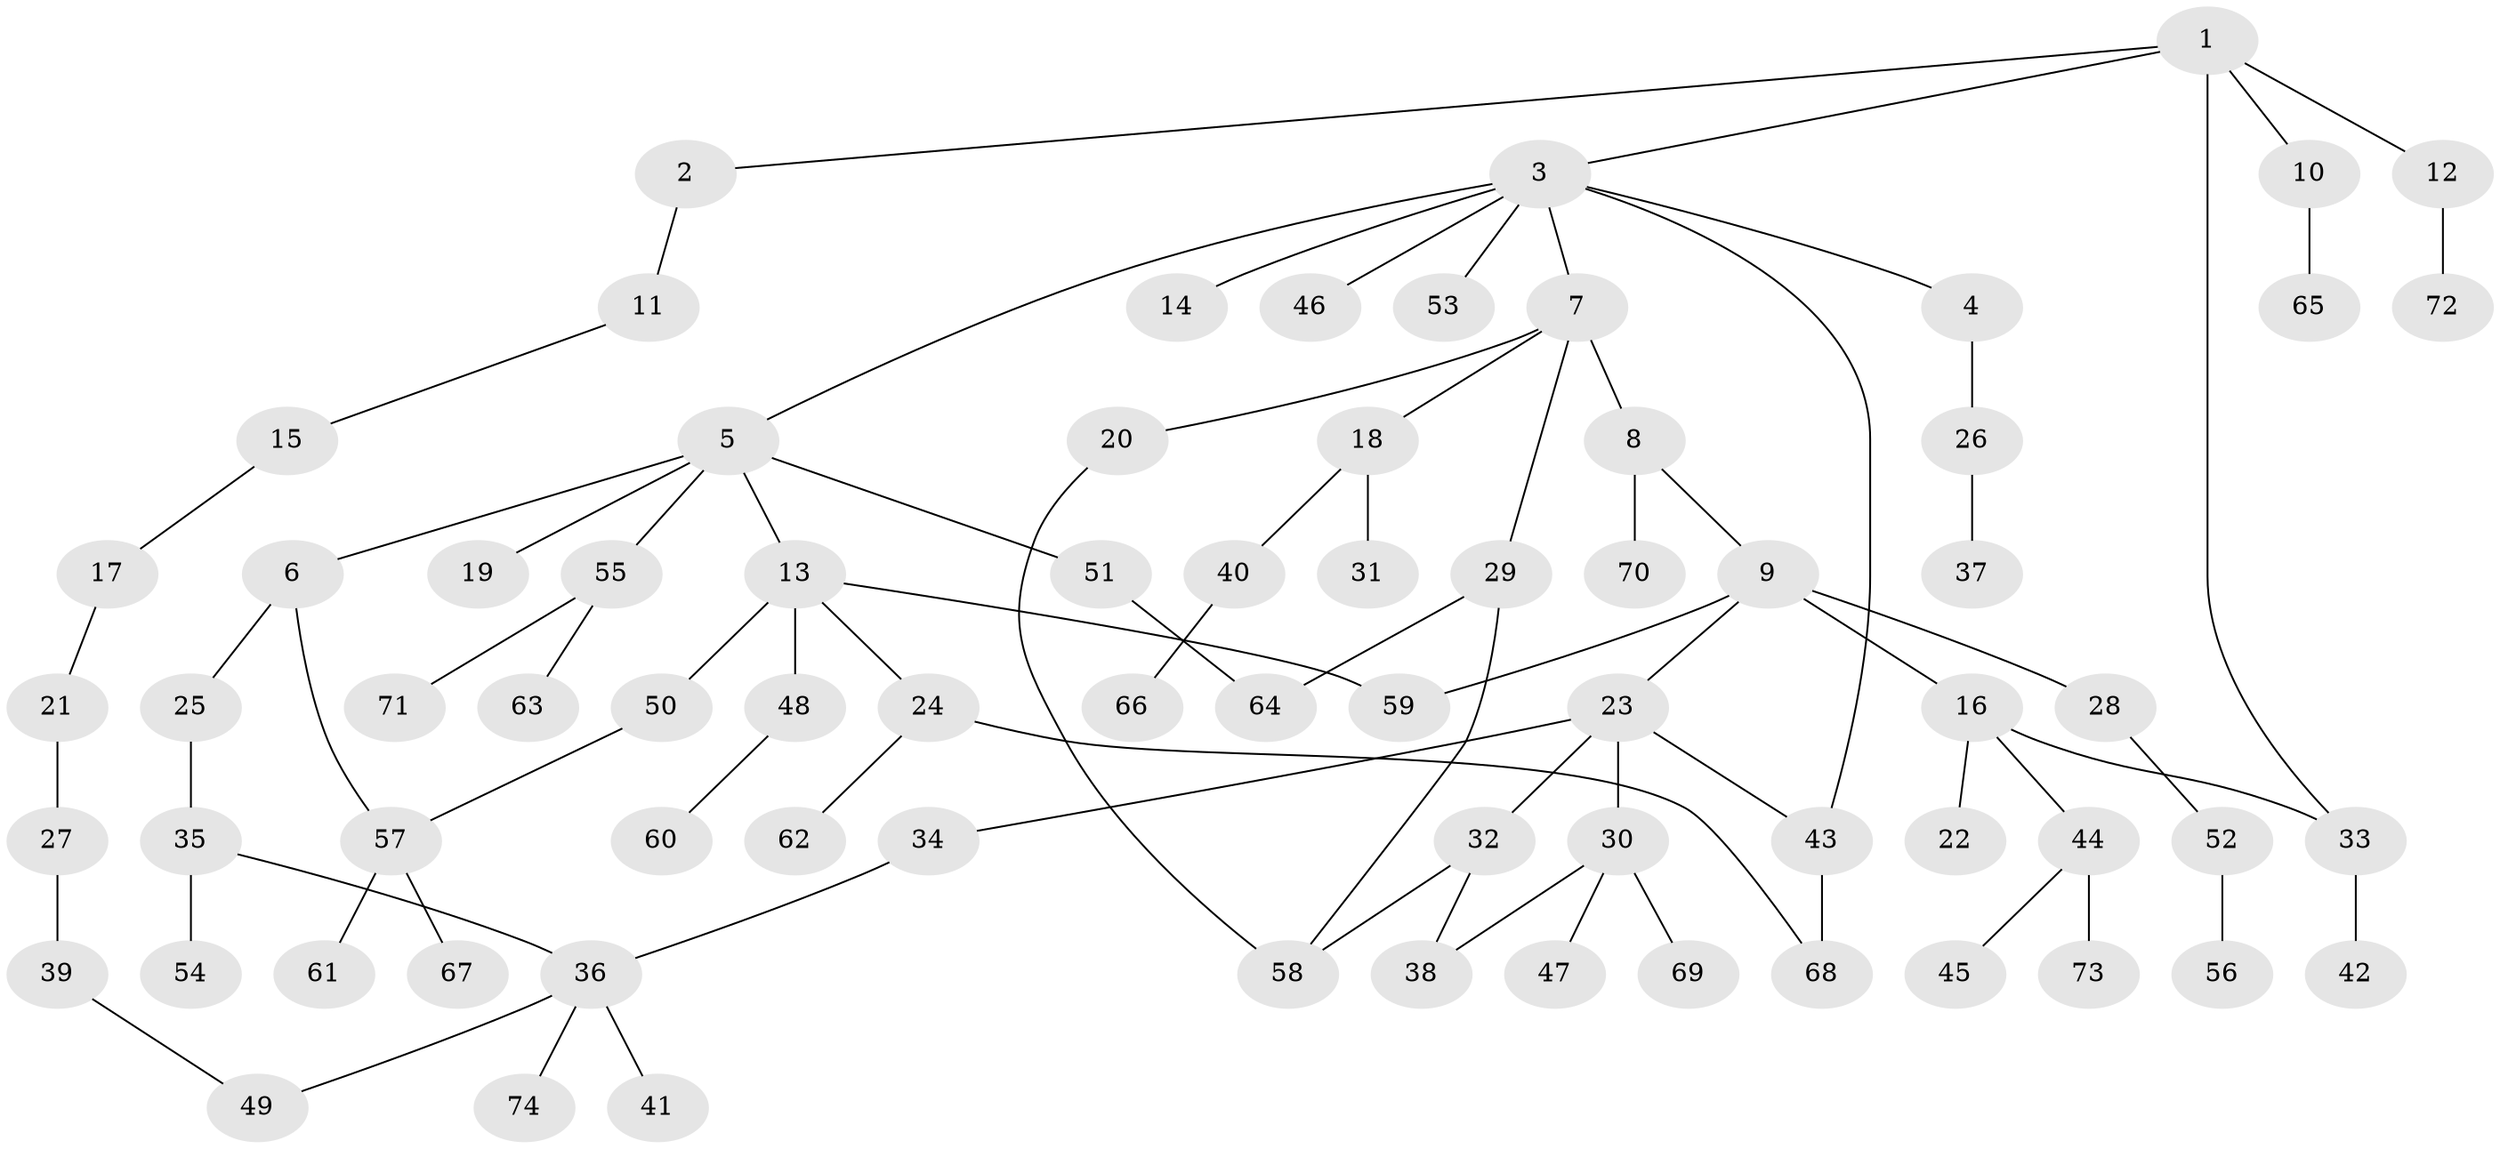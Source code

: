// Generated by graph-tools (version 1.1) at 2025/42/03/09/25 04:42:36]
// undirected, 74 vertices, 84 edges
graph export_dot {
graph [start="1"]
  node [color=gray90,style=filled];
  1;
  2;
  3;
  4;
  5;
  6;
  7;
  8;
  9;
  10;
  11;
  12;
  13;
  14;
  15;
  16;
  17;
  18;
  19;
  20;
  21;
  22;
  23;
  24;
  25;
  26;
  27;
  28;
  29;
  30;
  31;
  32;
  33;
  34;
  35;
  36;
  37;
  38;
  39;
  40;
  41;
  42;
  43;
  44;
  45;
  46;
  47;
  48;
  49;
  50;
  51;
  52;
  53;
  54;
  55;
  56;
  57;
  58;
  59;
  60;
  61;
  62;
  63;
  64;
  65;
  66;
  67;
  68;
  69;
  70;
  71;
  72;
  73;
  74;
  1 -- 2;
  1 -- 3;
  1 -- 10;
  1 -- 12;
  1 -- 33;
  2 -- 11;
  3 -- 4;
  3 -- 5;
  3 -- 7;
  3 -- 14;
  3 -- 43;
  3 -- 46;
  3 -- 53;
  4 -- 26;
  5 -- 6;
  5 -- 13;
  5 -- 19;
  5 -- 51;
  5 -- 55;
  6 -- 25;
  6 -- 57;
  7 -- 8;
  7 -- 18;
  7 -- 20;
  7 -- 29;
  8 -- 9;
  8 -- 70;
  9 -- 16;
  9 -- 23;
  9 -- 28;
  9 -- 59;
  10 -- 65;
  11 -- 15;
  12 -- 72;
  13 -- 24;
  13 -- 48;
  13 -- 50;
  13 -- 59;
  15 -- 17;
  16 -- 22;
  16 -- 44;
  16 -- 33;
  17 -- 21;
  18 -- 31;
  18 -- 40;
  20 -- 58;
  21 -- 27;
  23 -- 30;
  23 -- 32;
  23 -- 34;
  23 -- 43;
  24 -- 62;
  24 -- 68;
  25 -- 35;
  26 -- 37;
  27 -- 39;
  28 -- 52;
  29 -- 58;
  29 -- 64;
  30 -- 38;
  30 -- 47;
  30 -- 69;
  32 -- 58;
  32 -- 38;
  33 -- 42;
  34 -- 36;
  35 -- 36;
  35 -- 54;
  36 -- 41;
  36 -- 74;
  36 -- 49;
  39 -- 49;
  40 -- 66;
  43 -- 68;
  44 -- 45;
  44 -- 73;
  48 -- 60;
  50 -- 57;
  51 -- 64;
  52 -- 56;
  55 -- 63;
  55 -- 71;
  57 -- 61;
  57 -- 67;
}
